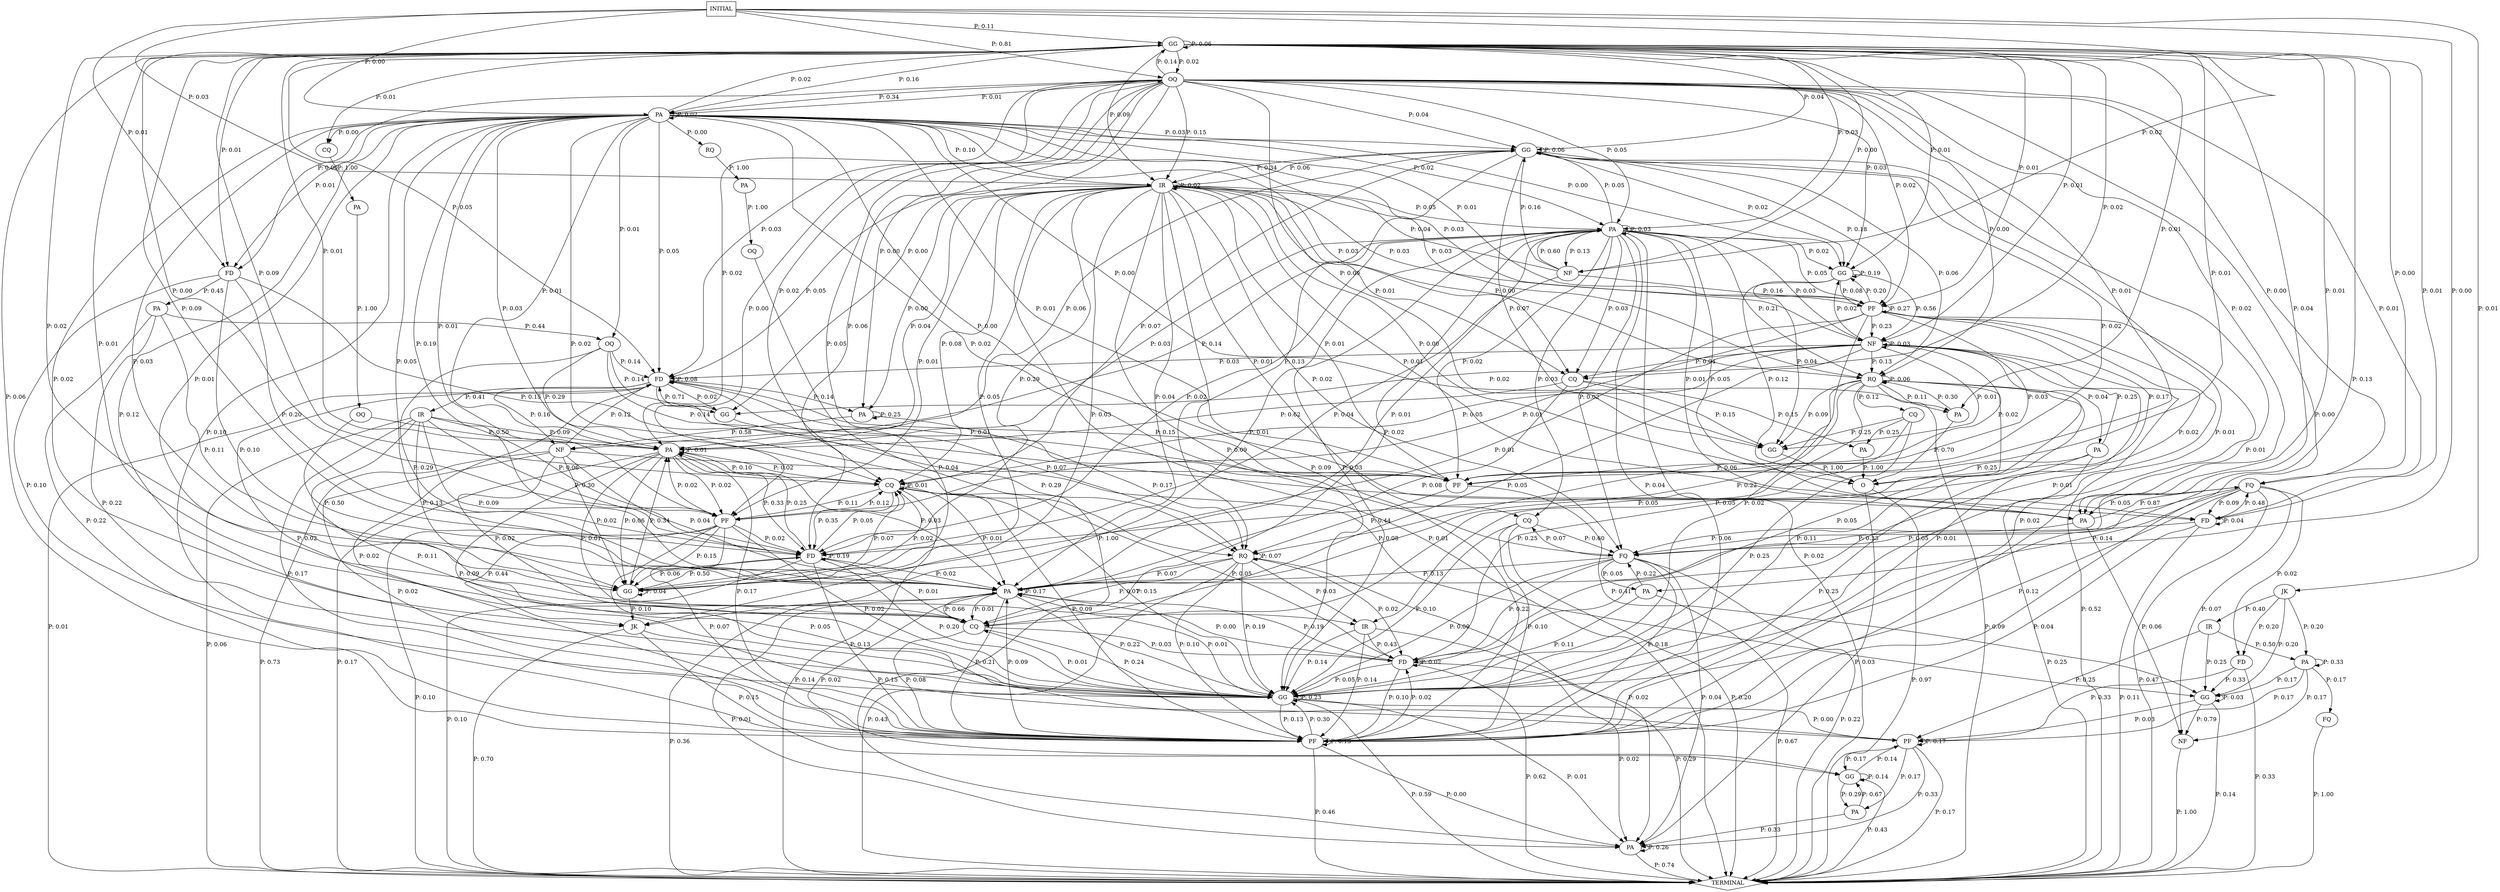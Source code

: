 digraph G {
  0 [label="CQ"];
  1 [label="CQ"];
  2 [label="CQ"];
  3 [label="CQ"];
  4 [label="CQ"];
  5 [label="CQ"];
  6 [label="FD"];
  7 [label="FD"];
  8 [label="FD"];
  9 [label="FD"];
  10 [label="FD"];
  11 [label="FD"];
  12 [label="FQ"];
  13 [label="FQ"];
  14 [label="FQ"];
  15 [label="GG"];
  16 [label="GG"];
  17 [label="GG"];
  18 [label="GG"];
  19 [label="GG"];
  20 [label="GG"];
  21 [label="GG"];
  22 [label="GG"];
  23 [label="GG"];
  24 [label="IR"];
  25 [label="IR"];
  26 [label="IR"];
  27 [label="IR"];
  28 [label="JK"];
  29 [label="JK"];
  30 [label="NF"];
  31 [label="NF"];
  32 [label="NF"];
  33 [label="NF"];
  34 [label="O"];
  35 [label="OQ"];
  36 [label="OQ"];
  37 [label="OQ"];
  38 [label="OQ"];
  39 [label="PA"];
  40 [label="PA"];
  41 [label="PA"];
  42 [label="PA"];
  43 [label="PA"];
  44 [label="PA"];
  45 [label="PA"];
  46 [label="PA"];
  47 [label="PA"];
  48 [label="PA"];
  49 [label="PA"];
  50 [label="PA"];
  51 [label="PA"];
  52 [label="PA"];
  53 [label="PA"];
  54 [label="PA"];
  55 [label="PF"];
  56 [label="PF"];
  57 [label="PF"];
  58 [label="PF"];
  59 [label="PF"];
  60 [label="RQ"];
  61 [label="RQ"];
  62 [label="RQ"];
  63 [label="TERMINAL",shape=diamond];
  64 [label="INITIAL",shape=box];
0->41 [label="P: 1.00"];
1->9 [label="P: 0.03"];
1->21 [label="P: 0.24"];
1->51 [label="P: 0.66"];
1->57 [label="P: 0.08"];
2->9 [label="P: 0.25"];
2->21 [label="P: 0.25"];
2->15 [label="P: 0.25"];
2->39 [label="P: 0.25"];
3->13 [label="P: 0.60"];
3->21 [label="P: 0.10"];
3->57 [label="P: 0.10"];
3->63 [label="P: 0.20"];
4->15 [label="P: 0.15"];
4->51 [label="P: 0.08"];
4->39 [label="P: 0.15"];
4->52 [label="P: 0.62"];
5->5 [label="P: 0.01"];
5->9 [label="P: 0.05"];
5->10 [label="P: 0.35"];
5->19 [label="P: 0.07"];
5->21 [label="P: 0.15"];
5->51 [label="P: 0.01"];
5->52 [label="P: 0.02"];
5->57 [label="P: 0.09"];
5->58 [label="P: 0.11"];
5->63 [label="P: 0.14"];
6->17 [label="P: 0.33"];
6->56 [label="P: 0.33"];
6->63 [label="P: 0.33"];
7->7 [label="P: 0.04"];
7->13 [label="P: 0.33"];
7->14 [label="P: 0.48"];
7->57 [label="P: 0.04"];
7->63 [label="P: 0.11"];
8->10 [label="P: 0.20"];
8->21 [label="P: 0.10"];
8->25 [label="P: 0.10"];
8->45 [label="P: 0.15"];
8->48 [label="P: 0.45"];
9->9 [label="P: 0.02"];
9->21 [label="P: 0.05"];
9->44 [label="P: 0.02"];
9->51 [label="P: 0.19"];
9->57 [label="P: 0.10"];
9->63 [label="P: 0.62"];
10->1 [label="P: 0.01"];
10->5 [label="P: 0.05"];
10->10 [label="P: 0.19"];
10->19 [label="P: 0.06"];
10->21 [label="P: 0.20"];
10->51 [label="P: 0.02"];
10->52 [label="P: 0.25"];
10->57 [label="P: 0.13"];
10->63 [label="P: 0.10"];
11->11 [label="P: 0.08"];
11->21 [label="P: 0.02"];
11->16 [label="P: 0.02"];
11->17 [label="P: 0.08"];
11->26 [label="P: 0.41"];
11->32 [label="P: 0.16"];
11->47 [label="P: 0.14"];
11->55 [label="P: 0.01"];
11->57 [label="P: 0.02"];
11->61 [label="P: 0.07"];
11->63 [label="P: 0.01"];
12->63 [label="P: 1.00"];
13->3 [label="P: 0.07"];
13->9 [label="P: 0.22"];
13->21 [label="P: 0.09"];
13->44 [label="P: 0.04"];
13->46 [label="P: 0.05"];
13->51 [label="P: 0.13"];
13->57 [label="P: 0.18"];
13->63 [label="P: 0.22"];
14->6 [label="P: 0.02"];
14->7 [label="P: 0.09"];
14->21 [label="P: 0.12"];
14->30 [label="P: 0.07"];
14->51 [label="P: 0.05"];
14->45 [label="P: 0.05"];
14->46 [label="P: 0.14"];
14->63 [label="P: 0.47"];
15->34 [label="P: 1.00"];
16->11 [label="P: 0.71"];
16->61 [label="P: 0.29"];
17->17 [label="P: 0.03"];
17->30 [label="P: 0.79"];
17->56 [label="P: 0.03"];
17->63 [label="P: 0.14"];
18->18 [label="P: 0.14"];
18->42 [label="P: 0.29"];
18->56 [label="P: 0.14"];
18->63 [label="P: 0.43"];
19->5 [label="P: 0.02"];
19->10 [label="P: 0.50"];
19->19 [label="P: 0.04"];
19->28 [label="P: 0.10"];
19->52 [label="P: 0.34"];
20->15 [label="P: 0.04"];
20->20 [label="P: 0.19"];
20->33 [label="P: 0.56"];
20->34 [label="P: 0.12"];
20->59 [label="P: 0.08"];
21->1 [label="P: 0.01"];
21->21 [label="P: 0.23"];
21->44 [label="P: 0.01"];
21->51 [label="P: 0.01"];
21->56 [label="P: 0.00"];
21->57 [label="P: 0.13"];
21->63 [label="P: 0.59"];
22->5 [label="P: 0.07"];
22->21 [label="P: 0.01"];
22->20 [label="P: 0.02"];
22->22 [label="P: 0.06"];
22->15 [label="P: 0.07"];
22->27 [label="P: 0.34"];
22->52 [label="P: 0.06"];
22->57 [label="P: 0.01"];
22->55 [label="P: 0.02"];
22->59 [label="P: 0.18"];
22->62 [label="P: 0.06"];
22->61 [label="P: 0.13"];
23->0 [label="P: 0.01"];
23->1 [label="P: 0.01"];
23->4 [label="P: 0.02"];
23->5 [label="P: 0.09"];
23->8 [label="P: 0.01"];
23->7 [label="P: 0.01"];
23->11 [label="P: 0.05"];
23->10 [label="P: 0.09"];
23->14 [label="P: 0.00"];
23->13 [label="P: 0.04"];
23->20 [label="P: 0.01"];
23->19 [label="P: 0.02"];
23->22 [label="P: 0.04"];
23->23 [label="P: 0.06"];
23->21 [label="P: 0.13"];
23->27 [label="P: 0.09"];
23->31 [label="P: 0.00"];
23->33 [label="P: 0.01"];
23->38 [label="P: 0.02"];
23->43 [label="P: 0.01"];
23->52 [label="P: 0.01"];
23->45 [label="P: 0.01"];
23->53 [label="P: 0.03"];
23->54 [label="P: 0.16"];
23->58 [label="P: 0.00"];
23->55 [label="P: 0.01"];
23->59 [label="P: 0.01"];
23->57 [label="P: 0.06"];
24->17 [label="P: 0.25"];
24->50 [label="P: 0.50"];
24->56 [label="P: 0.25"];
25->9 [label="P: 0.43"];
25->21 [label="P: 0.14"];
25->57 [label="P: 0.14"];
25->63 [label="P: 0.29"];
26->10 [label="P: 0.30"];
26->21 [label="P: 0.11"];
26->19 [label="P: 0.13"];
26->51 [label="P: 0.09"];
26->52 [label="P: 0.09"];
26->58 [label="P: 0.06"];
26->57 [label="P: 0.17"];
26->63 [label="P: 0.06"];
27->3 [label="P: 0.01"];
27->4 [label="P: 0.01"];
27->5 [label="P: 0.08"];
27->7 [label="P: 0.01"];
27->11 [label="P: 0.05"];
27->10 [label="P: 0.29"];
27->13 [label="P: 0.02"];
27->19 [label="P: 0.05"];
27->22 [label="P: 0.06"];
27->21 [label="P: 0.09"];
27->27 [label="P: 0.02"];
27->28 [label="P: 0.03"];
27->34 [label="P: 0.00"];
27->47 [label="P: 0.00"];
27->52 [label="P: 0.04"];
27->51 [label="P: 0.04"];
27->53 [label="P: 0.05"];
27->55 [label="P: 0.01"];
27->58 [label="P: 0.01"];
27->59 [label="P: 0.03"];
27->57 [label="P: 0.09"];
27->62 [label="P: 0.00"];
27->63 [label="P: 0.01"];
28->18 [label="P: 0.15"];
28->56 [label="P: 0.15"];
28->63 [label="P: 0.70"];
29->6 [label="P: 0.20"];
29->17 [label="P: 0.20"];
29->24 [label="P: 0.40"];
29->50 [label="P: 0.20"];
30->63 [label="P: 1.00"];
31->10 [label="P: 0.04"];
31->22 [label="P: 0.16"];
31->27 [label="P: 0.04"];
31->53 [label="P: 0.60"];
31->59 [label="P: 0.16"];
32->1 [label="P: 0.02"];
32->11 [label="P: 0.12"];
32->19 [label="P: 0.02"];
32->51 [label="P: 0.04"];
32->57 [label="P: 0.02"];
32->55 [label="P: 0.04"];
32->63 [label="P: 0.73"];
33->4 [label="P: 0.04"];
33->5 [label="P: 0.05"];
33->1 [label="P: 0.05"];
33->11 [label="P: 0.03"];
33->15 [label="P: 0.01"];
33->16 [label="P: 0.02"];
33->20 [label="P: 0.02"];
33->33 [label="P: 0.03"];
33->49 [label="P: 0.04"];
33->57 [label="P: 0.01"];
33->55 [label="P: 0.02"];
33->62 [label="P: 0.13"];
33->63 [label="P: 0.52"];
34->44 [label="P: 0.03"];
34->63 [label="P: 0.97"];
35->44 [label="P: 1.00"];
36->51 [label="P: 0.50"];
36->52 [label="P: 0.50"];
37->11 [label="P: 0.14"];
37->16 [label="P: 0.14"];
37->51 [label="P: 0.29"];
37->52 [label="P: 0.29"];
37->55 [label="P: 0.14"];
38->5 [label="P: 0.02"];
38->8 [label="P: 0.00"];
38->7 [label="P: 0.01"];
38->11 [label="P: 0.03"];
38->10 [label="P: 0.06"];
38->14 [label="P: 0.00"];
38->15 [label="P: 0.00"];
38->16 [label="P: 0.00"];
38->20 [label="P: 0.03"];
38->22 [label="P: 0.04"];
38->19 [label="P: 0.05"];
38->23 [label="P: 0.14"];
38->27 [label="P: 0.15"];
38->47 [label="P: 0.00"];
38->45 [label="P: 0.02"];
38->52 [label="P: 0.02"];
38->53 [label="P: 0.05"];
38->54 [label="P: 0.34"];
38->58 [label="P: 0.00"];
38->57 [label="P: 0.00"];
38->55 [label="P: 0.01"];
38->59 [label="P: 0.02"];
38->62 [label="P: 0.00"];
39->34 [label="P: 1.00"];
40->35 [label="P: 1.00"];
41->36 [label="P: 1.00"];
42->18 [label="P: 0.67"];
42->44 [label="P: 0.33"];
43->34 [label="P: 0.70"];
43->62 [label="P: 0.30"];
44->44 [label="P: 0.26"];
44->63 [label="P: 0.74"];
45->13 [label="P: 0.06"];
45->14 [label="P: 0.87"];
45->30 [label="P: 0.06"];
46->13 [label="P: 0.22"];
46->21 [label="P: 0.11"];
46->63 [label="P: 0.67"];
47->32 [label="P: 0.58"];
47->47 [label="P: 0.25"];
47->61 [label="P: 0.17"];
48->21 [label="P: 0.22"];
48->37 [label="P: 0.44"];
48->51 [label="P: 0.11"];
48->57 [label="P: 0.22"];
49->33 [label="P: 0.25"];
49->34 [label="P: 0.25"];
49->57 [label="P: 0.25"];
49->63 [label="P: 0.25"];
50->12 [label="P: 0.17"];
50->17 [label="P: 0.17"];
50->30 [label="P: 0.17"];
50->50 [label="P: 0.33"];
50->56 [label="P: 0.17"];
51->1 [label="P: 0.01"];
51->9 [label="P: 0.00"];
51->18 [label="P: 0.02"];
51->21 [label="P: 0.22"];
51->44 [label="P: 0.01"];
51->51 [label="P: 0.17"];
51->57 [label="P: 0.21"];
51->63 [label="P: 0.36"];
52->1 [label="P: 0.01"];
52->5 [label="P: 0.10"];
52->10 [label="P: 0.33"];
52->19 [label="P: 0.06"];
52->21 [label="P: 0.09"];
52->52 [label="P: 0.01"];
52->51 [label="P: 0.03"];
52->58 [label="P: 0.02"];
52->57 [label="P: 0.17"];
52->63 [label="P: 0.17"];
53->1 [label="P: 0.02"];
53->4 [label="P: 0.03"];
53->3 [label="P: 0.03"];
53->10 [label="P: 0.02"];
53->7 [label="P: 0.05"];
53->13 [label="P: 0.02"];
53->20 [label="P: 0.02"];
53->21 [label="P: 0.03"];
53->22 [label="P: 0.05"];
53->28 [label="P: 0.01"];
53->33 [label="P: 0.03"];
53->31 [label="P: 0.13"];
53->32 [label="P: 0.14"];
53->51 [label="P: 0.01"];
53->45 [label="P: 0.01"];
53->53 [label="P: 0.03"];
53->52 [label="P: 0.03"];
53->55 [label="P: 0.02"];
53->57 [label="P: 0.04"];
53->59 [label="P: 0.05"];
53->62 [label="P: 0.21"];
53->63 [label="P: 0.02"];
54->0 [label="P: 0.00"];
54->1 [label="P: 0.01"];
54->4 [label="P: 0.03"];
54->5 [label="P: 0.03"];
54->8 [label="P: 0.01"];
54->11 [label="P: 0.05"];
54->10 [label="P: 0.19"];
54->13 [label="P: 0.02"];
54->20 [label="P: 0.00"];
54->23 [label="P: 0.02"];
54->19 [label="P: 0.03"];
54->22 [label="P: 0.03"];
54->21 [label="P: 0.12"];
54->27 [label="P: 0.10"];
54->28 [label="P: 0.02"];
54->33 [label="P: 0.03"];
54->37 [label="P: 0.01"];
54->38 [label="P: 0.01"];
54->43 [label="P: 0.00"];
54->45 [label="P: 0.00"];
54->52 [label="P: 0.01"];
54->54 [label="P: 0.02"];
54->53 [label="P: 0.02"];
54->51 [label="P: 0.05"];
54->58 [label="P: 0.01"];
54->59 [label="P: 0.01"];
54->55 [label="P: 0.01"];
54->57 [label="P: 0.10"];
54->60 [label="P: 0.00"];
54->61 [label="P: 0.02"];
54->62 [label="P: 0.03"];
55->11 [label="P: 0.15"];
55->17 [label="P: 0.41"];
55->61 [label="P: 0.44"];
56->18 [label="P: 0.17"];
56->42 [label="P: 0.17"];
56->44 [label="P: 0.33"];
56->56 [label="P: 0.17"];
56->63 [label="P: 0.17"];
57->9 [label="P: 0.02"];
57->21 [label="P: 0.30"];
57->44 [label="P: 0.00"];
57->51 [label="P: 0.09"];
57->57 [label="P: 0.13"];
57->63 [label="P: 0.46"];
58->5 [label="P: 0.12"];
58->10 [label="P: 0.02"];
58->21 [label="P: 0.02"];
58->19 [label="P: 0.15"];
58->28 [label="P: 0.44"];
58->52 [label="P: 0.02"];
58->56 [label="P: 0.05"];
58->57 [label="P: 0.07"];
58->63 [label="P: 0.10"];
59->9 [label="P: 0.01"];
59->10 [label="P: 0.02"];
59->19 [label="P: 0.01"];
59->21 [label="P: 0.02"];
59->20 [label="P: 0.20"];
59->33 [label="P: 0.23"];
59->34 [label="P: 0.17"];
59->58 [label="P: 0.01"];
59->57 [label="P: 0.02"];
59->55 [label="P: 0.03"];
59->59 [label="P: 0.27"];
60->40 [label="P: 1.00"];
61->1 [label="P: 0.07"];
61->9 [label="P: 0.02"];
61->21 [label="P: 0.19"];
61->25 [label="P: 0.03"];
61->44 [label="P: 0.02"];
61->51 [label="P: 0.07"];
61->57 [label="P: 0.10"];
61->61 [label="P: 0.07"];
61->63 [label="P: 0.43"];
62->1 [label="P: 0.05"];
62->2 [label="P: 0.12"];
62->9 [label="P: 0.05"];
62->15 [label="P: 0.09"];
62->21 [label="P: 0.11"];
62->25 [label="P: 0.05"];
62->43 [label="P: 0.11"];
62->51 [label="P: 0.22"];
62->61 [label="P: 0.06"];
62->62 [label="P: 0.06"];
62->63 [label="P: 0.09"];
64->8 [label="P: 0.01"];
64->13 [label="P: 0.00"];
64->23 [label="P: 0.11"];
64->27 [label="P: 0.03"];
64->29 [label="P: 0.01"];
64->31 [label="P: 0.02"];
64->38 [label="P: 0.81"];
64->54 [label="P: 0.00"];
}
